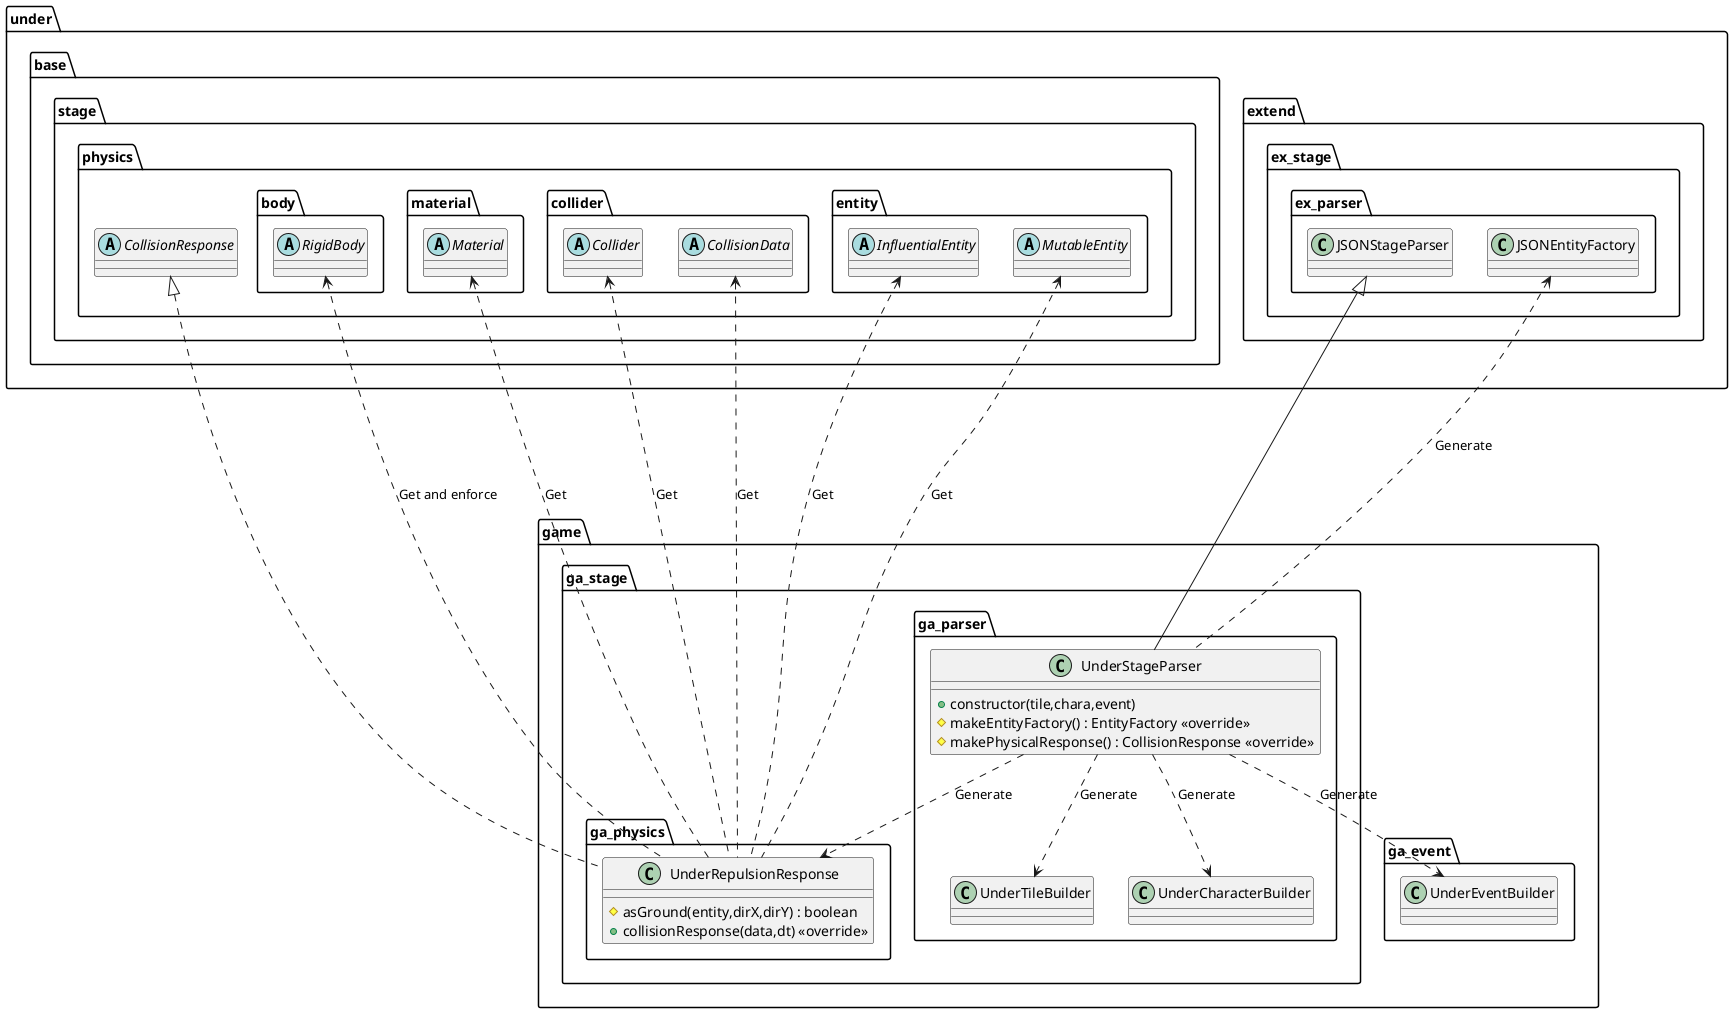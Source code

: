 @startuml StageGame

package game {
    package ga_stage {
        package ga_parser {
            class UnderStageParser {
                +constructor(tile,chara,event)
                #makeEntityFactory() : EntityFactory <<override>>
                #makePhysicalResponse() : CollisionResponse <<override>>
            }
        }

        package ga_physics {
            class UnderRepulsionResponse {
                #asGround(entity,dirX,dirY) : boolean
                +collisionResponse(data,dt) <<override>>
            }
        }
    }
}

package game {
}

package under {
    package base {
        package stage {
            package physics {
                abstract CollisionResponse
                package body {
                    abstract RigidBody
                }
                package material {
                    abstract Material
                }
                package collider {
                    abstract Collider
                    abstract CollisionData
                }
                package entity {
                    abstract InfluentialEntity
                    abstract MutableEntity
                }
            }
        }
    }
    package extend {
        package ex_stage {
            package ex_parser {
                class JSONStageParser
                class JSONEntityFactory
            }
        }
    }
}

package game {
    package ga_event {
        class UnderEventBuilder
    }
    package ga_stage {
        package ga_parser {
            class UnderTileBuilder
            class UnderCharacterBuilder
        }
    }
}

UnderStageParser ..> UnderTileBuilder : Generate
UnderStageParser ..> UnderCharacterBuilder : Generate
UnderStageParser ..> UnderEventBuilder : Generate
UnderStageParser ..> UnderRepulsionResponse : Generate
JSONEntityFactory <.. UnderStageParser : Generate

RigidBody <.. UnderRepulsionResponse : Get and enforce
Material <.. UnderRepulsionResponse : Get
Collider <.. UnderRepulsionResponse : Get
InfluentialEntity <.. UnderRepulsionResponse : Get
MutableEntity <.. UnderRepulsionResponse : Get
CollisionData <.. UnderRepulsionResponse : Get

JSONStageParser <|-- UnderStageParser
CollisionResponse <|.... UnderRepulsionResponse

@enduml
